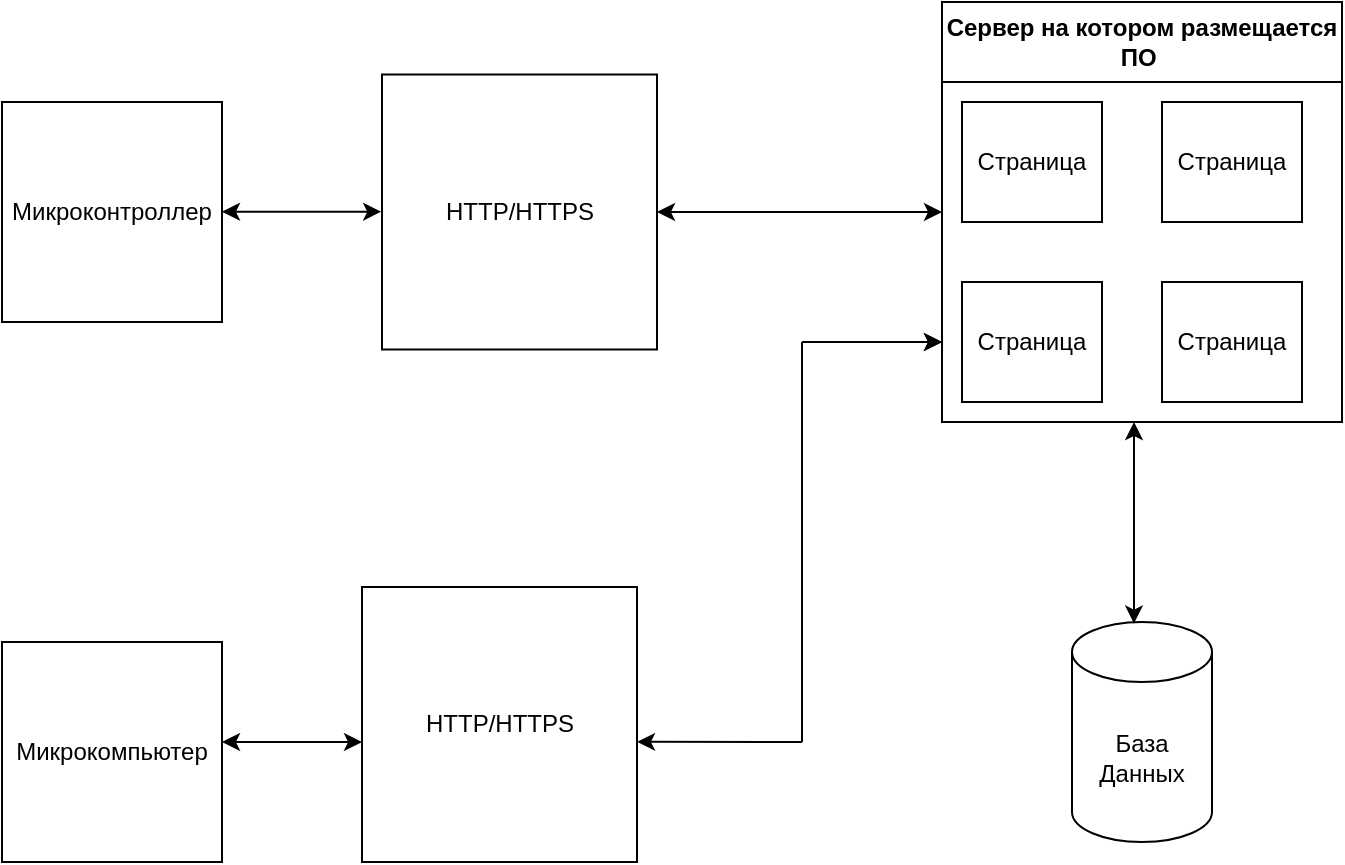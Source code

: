 <mxfile version="24.7.12">
  <diagram name="Страница — 1" id="avcbVY_Dn6pHg9mLFBuZ">
    <mxGraphModel dx="819" dy="416" grid="1" gridSize="10" guides="1" tooltips="1" connect="1" arrows="1" fold="1" page="1" pageScale="1" pageWidth="827" pageHeight="1169" math="0" shadow="0">
      <root>
        <mxCell id="0" />
        <mxCell id="1" parent="0" />
        <mxCell id="No_HZKJRDHP5tNTYo3Ao-1" value="Микроконтроллер" style="whiteSpace=wrap;html=1;aspect=fixed;" vertex="1" parent="1">
          <mxGeometry x="40" y="240" width="110" height="110" as="geometry" />
        </mxCell>
        <mxCell id="No_HZKJRDHP5tNTYo3Ao-2" value="Микрокомпьютер" style="whiteSpace=wrap;html=1;aspect=fixed;" vertex="1" parent="1">
          <mxGeometry x="40" y="510" width="110" height="110" as="geometry" />
        </mxCell>
        <mxCell id="No_HZKJRDHP5tNTYo3Ao-5" value="Сервер на котором размещается ПО&amp;nbsp;" style="swimlane;whiteSpace=wrap;html=1;startSize=40;" vertex="1" parent="1">
          <mxGeometry x="510" y="190" width="200" height="210" as="geometry" />
        </mxCell>
        <mxCell id="No_HZKJRDHP5tNTYo3Ao-28" value="Страница&lt;span style=&quot;color: rgba(0, 0, 0, 0); font-family: monospace; font-size: 0px; text-align: start; text-wrap: nowrap;&quot;&gt;%3CmxGraphModel%3E%3Croot%3E%3CmxCell%20id%3D%220%22%2F%3E%3CmxCell%20id%3D%221%22%20parent%3D%220%22%2F%3E%3CmxCell%20id%3D%222%22%20value%3D%22%22%20style%3D%22whiteSpace%3Dwrap%3Bhtml%3D1%3B%22%20vertex%3D%221%22%20parent%3D%221%22%3E%3CmxGeometry%20x%3D%22520%22%20y%3D%22330%22%20width%3D%2270%22%20height%3D%2260%22%20as%3D%22geometry%22%2F%3E%3C%2FmxCell%3E%3C%2Froot%3E%3C%2FmxGraphModel%3E&lt;/span&gt;" style="whiteSpace=wrap;html=1;" vertex="1" parent="No_HZKJRDHP5tNTYo3Ao-5">
          <mxGeometry x="10" y="50" width="70" height="60" as="geometry" />
        </mxCell>
        <mxCell id="No_HZKJRDHP5tNTYo3Ao-29" value="Страница" style="whiteSpace=wrap;html=1;" vertex="1" parent="No_HZKJRDHP5tNTYo3Ao-5">
          <mxGeometry x="110" y="50" width="70" height="60" as="geometry" />
        </mxCell>
        <mxCell id="No_HZKJRDHP5tNTYo3Ao-30" value="Страница" style="whiteSpace=wrap;html=1;" vertex="1" parent="No_HZKJRDHP5tNTYo3Ao-5">
          <mxGeometry x="10" y="140" width="70" height="60" as="geometry" />
        </mxCell>
        <mxCell id="No_HZKJRDHP5tNTYo3Ao-31" value="Страница" style="whiteSpace=wrap;html=1;" vertex="1" parent="No_HZKJRDHP5tNTYo3Ao-5">
          <mxGeometry x="110" y="140" width="70" height="60" as="geometry" />
        </mxCell>
        <mxCell id="No_HZKJRDHP5tNTYo3Ao-6" value="База Данных" style="shape=cylinder3;whiteSpace=wrap;html=1;boundedLbl=1;backgroundOutline=1;size=15;" vertex="1" parent="1">
          <mxGeometry x="575" y="500" width="70" height="110" as="geometry" />
        </mxCell>
        <mxCell id="No_HZKJRDHP5tNTYo3Ao-9" value="HTTP/HTTPS" style="whiteSpace=wrap;html=1;aspect=fixed;" vertex="1" parent="1">
          <mxGeometry x="220" y="482.5" width="137.5" height="137.5" as="geometry" />
        </mxCell>
        <mxCell id="No_HZKJRDHP5tNTYo3Ao-13" value="" style="endArrow=none;html=1;rounded=0;" edge="1" parent="1">
          <mxGeometry width="50" height="50" relative="1" as="geometry">
            <mxPoint x="440" y="560" as="sourcePoint" />
            <mxPoint x="440" y="500" as="targetPoint" />
          </mxGeometry>
        </mxCell>
        <mxCell id="No_HZKJRDHP5tNTYo3Ao-14" value="" style="endArrow=none;html=1;rounded=0;" edge="1" parent="1">
          <mxGeometry width="50" height="50" relative="1" as="geometry">
            <mxPoint x="440" y="560" as="sourcePoint" />
            <mxPoint x="440" y="360" as="targetPoint" />
          </mxGeometry>
        </mxCell>
        <mxCell id="No_HZKJRDHP5tNTYo3Ao-17" value="" style="endArrow=classic;html=1;rounded=0;" edge="1" parent="1">
          <mxGeometry width="50" height="50" relative="1" as="geometry">
            <mxPoint x="450" y="360" as="sourcePoint" />
            <mxPoint x="510" y="360" as="targetPoint" />
          </mxGeometry>
        </mxCell>
        <mxCell id="No_HZKJRDHP5tNTYo3Ao-19" value="" style="endArrow=classic;html=1;rounded=0;" edge="1" parent="1">
          <mxGeometry width="50" height="50" relative="1" as="geometry">
            <mxPoint x="440" y="360" as="sourcePoint" />
            <mxPoint x="510" y="360" as="targetPoint" />
          </mxGeometry>
        </mxCell>
        <mxCell id="No_HZKJRDHP5tNTYo3Ao-20" value="HTTP/HTTPS" style="whiteSpace=wrap;html=1;aspect=fixed;" vertex="1" parent="1">
          <mxGeometry x="230" y="226.25" width="137.5" height="137.5" as="geometry" />
        </mxCell>
        <mxCell id="No_HZKJRDHP5tNTYo3Ao-27" value="" style="endArrow=classic;startArrow=classic;html=1;rounded=0;exitX=0.357;exitY=0.007;exitDx=0;exitDy=0;exitPerimeter=0;" edge="1" parent="1">
          <mxGeometry width="50" height="50" relative="1" as="geometry">
            <mxPoint x="605.99" y="500.77" as="sourcePoint" />
            <mxPoint x="606" y="400" as="targetPoint" />
          </mxGeometry>
        </mxCell>
        <mxCell id="No_HZKJRDHP5tNTYo3Ao-38" value="" style="endArrow=classic;startArrow=classic;html=1;rounded=0;" edge="1" parent="1">
          <mxGeometry width="50" height="50" relative="1" as="geometry">
            <mxPoint x="150" y="560" as="sourcePoint" />
            <mxPoint x="220" y="560" as="targetPoint" />
          </mxGeometry>
        </mxCell>
        <mxCell id="No_HZKJRDHP5tNTYo3Ao-39" value="" style="endArrow=classic;startArrow=classic;html=1;rounded=0;entryX=-0.003;entryY=0.609;entryDx=0;entryDy=0;entryPerimeter=0;" edge="1" parent="1">
          <mxGeometry width="50" height="50" relative="1" as="geometry">
            <mxPoint x="150" y="294.85" as="sourcePoint" />
            <mxPoint x="229.587" y="294.838" as="targetPoint" />
          </mxGeometry>
        </mxCell>
        <mxCell id="No_HZKJRDHP5tNTYo3Ao-40" value="" style="endArrow=classic;html=1;rounded=0;" edge="1" parent="1">
          <mxGeometry width="50" height="50" relative="1" as="geometry">
            <mxPoint x="440" y="560" as="sourcePoint" />
            <mxPoint x="357.5" y="559.92" as="targetPoint" />
          </mxGeometry>
        </mxCell>
        <mxCell id="No_HZKJRDHP5tNTYo3Ao-41" value="" style="endArrow=classic;startArrow=classic;html=1;rounded=0;entryX=0;entryY=0.5;entryDx=0;entryDy=0;exitX=1;exitY=0.5;exitDx=0;exitDy=0;" edge="1" parent="1" source="No_HZKJRDHP5tNTYo3Ao-20" target="No_HZKJRDHP5tNTYo3Ao-5">
          <mxGeometry width="50" height="50" relative="1" as="geometry">
            <mxPoint x="370" y="295" as="sourcePoint" />
            <mxPoint x="430" y="294.83" as="targetPoint" />
          </mxGeometry>
        </mxCell>
      </root>
    </mxGraphModel>
  </diagram>
</mxfile>
